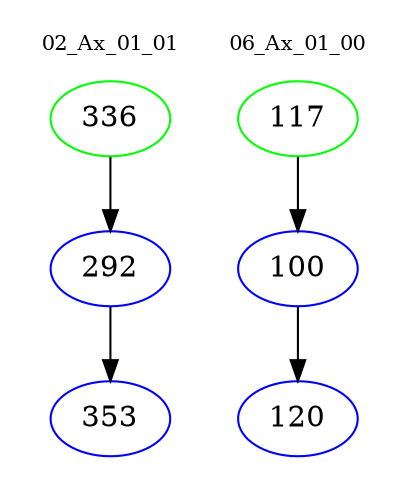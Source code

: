 digraph{
subgraph cluster_0 {
color = white
label = "02_Ax_01_01";
fontsize=10;
T0_336 [label="336", color="green"]
T0_336 -> T0_292 [color="black"]
T0_292 [label="292", color="blue"]
T0_292 -> T0_353 [color="black"]
T0_353 [label="353", color="blue"]
}
subgraph cluster_1 {
color = white
label = "06_Ax_01_00";
fontsize=10;
T1_117 [label="117", color="green"]
T1_117 -> T1_100 [color="black"]
T1_100 [label="100", color="blue"]
T1_100 -> T1_120 [color="black"]
T1_120 [label="120", color="blue"]
}
}
